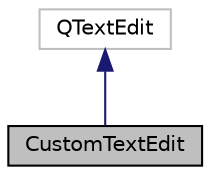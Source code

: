 digraph "CustomTextEdit"
{
 // LATEX_PDF_SIZE
  edge [fontname="Helvetica",fontsize="10",labelfontname="Helvetica",labelfontsize="10"];
  node [fontname="Helvetica",fontsize="10",shape=record];
  Node1 [label="CustomTextEdit",height=0.2,width=0.4,color="black", fillcolor="grey75", style="filled", fontcolor="black",tooltip="Represents a custom text editor widget."];
  Node2 -> Node1 [dir="back",color="midnightblue",fontsize="10",style="solid",fontname="Helvetica"];
  Node2 [label="QTextEdit",height=0.2,width=0.4,color="grey75", fillcolor="white", style="filled",tooltip=" "];
}
